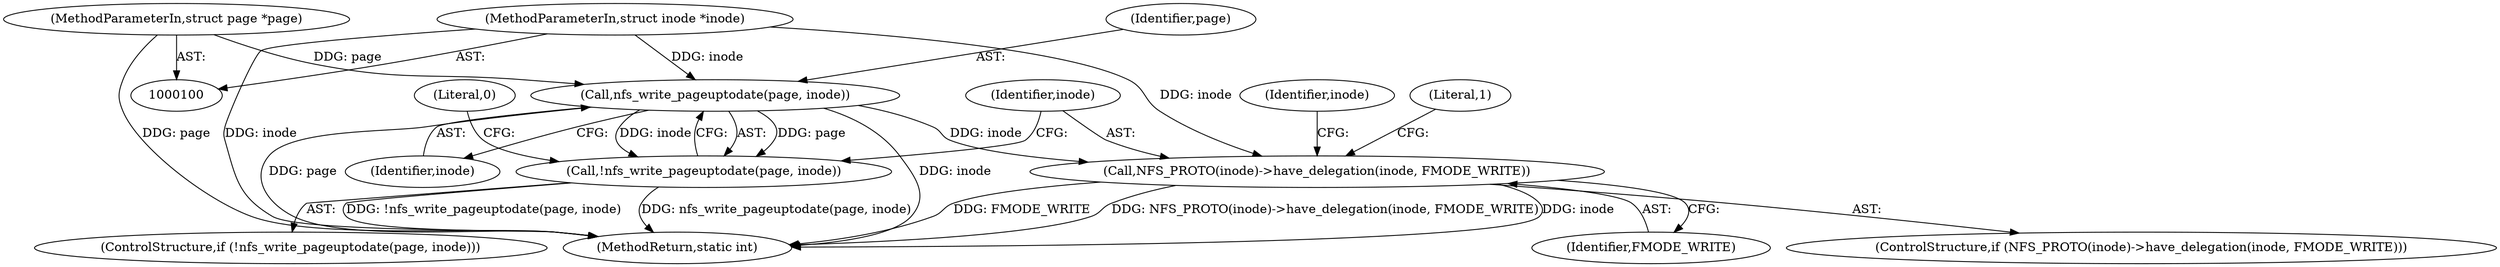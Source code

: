 digraph "0_linux_263b4509ec4d47e0da3e753f85a39ea12d1eff24@API" {
"1000115" [label="(Call,nfs_write_pageuptodate(page, inode))"];
"1000102" [label="(MethodParameterIn,struct page *page)"];
"1000103" [label="(MethodParameterIn,struct inode *inode)"];
"1000114" [label="(Call,!nfs_write_pageuptodate(page, inode))"];
"1000121" [label="(Call,NFS_PROTO(inode)->have_delegation(inode, FMODE_WRITE))"];
"1000116" [label="(Identifier,page)"];
"1000120" [label="(ControlStructure,if (NFS_PROTO(inode)->have_delegation(inode, FMODE_WRITE)))"];
"1000123" [label="(Identifier,FMODE_WRITE)"];
"1000119" [label="(Literal,0)"];
"1000130" [label="(Identifier,inode)"];
"1000122" [label="(Identifier,inode)"];
"1000115" [label="(Call,nfs_write_pageuptodate(page, inode))"];
"1000114" [label="(Call,!nfs_write_pageuptodate(page, inode))"];
"1000125" [label="(Literal,1)"];
"1000160" [label="(MethodReturn,static int)"];
"1000113" [label="(ControlStructure,if (!nfs_write_pageuptodate(page, inode)))"];
"1000102" [label="(MethodParameterIn,struct page *page)"];
"1000121" [label="(Call,NFS_PROTO(inode)->have_delegation(inode, FMODE_WRITE))"];
"1000103" [label="(MethodParameterIn,struct inode *inode)"];
"1000117" [label="(Identifier,inode)"];
"1000115" -> "1000114"  [label="AST: "];
"1000115" -> "1000117"  [label="CFG: "];
"1000116" -> "1000115"  [label="AST: "];
"1000117" -> "1000115"  [label="AST: "];
"1000114" -> "1000115"  [label="CFG: "];
"1000115" -> "1000160"  [label="DDG: inode"];
"1000115" -> "1000160"  [label="DDG: page"];
"1000115" -> "1000114"  [label="DDG: page"];
"1000115" -> "1000114"  [label="DDG: inode"];
"1000102" -> "1000115"  [label="DDG: page"];
"1000103" -> "1000115"  [label="DDG: inode"];
"1000115" -> "1000121"  [label="DDG: inode"];
"1000102" -> "1000100"  [label="AST: "];
"1000102" -> "1000160"  [label="DDG: page"];
"1000103" -> "1000100"  [label="AST: "];
"1000103" -> "1000160"  [label="DDG: inode"];
"1000103" -> "1000121"  [label="DDG: inode"];
"1000114" -> "1000113"  [label="AST: "];
"1000119" -> "1000114"  [label="CFG: "];
"1000122" -> "1000114"  [label="CFG: "];
"1000114" -> "1000160"  [label="DDG: !nfs_write_pageuptodate(page, inode)"];
"1000114" -> "1000160"  [label="DDG: nfs_write_pageuptodate(page, inode)"];
"1000121" -> "1000120"  [label="AST: "];
"1000121" -> "1000123"  [label="CFG: "];
"1000122" -> "1000121"  [label="AST: "];
"1000123" -> "1000121"  [label="AST: "];
"1000125" -> "1000121"  [label="CFG: "];
"1000130" -> "1000121"  [label="CFG: "];
"1000121" -> "1000160"  [label="DDG: FMODE_WRITE"];
"1000121" -> "1000160"  [label="DDG: NFS_PROTO(inode)->have_delegation(inode, FMODE_WRITE)"];
"1000121" -> "1000160"  [label="DDG: inode"];
}
